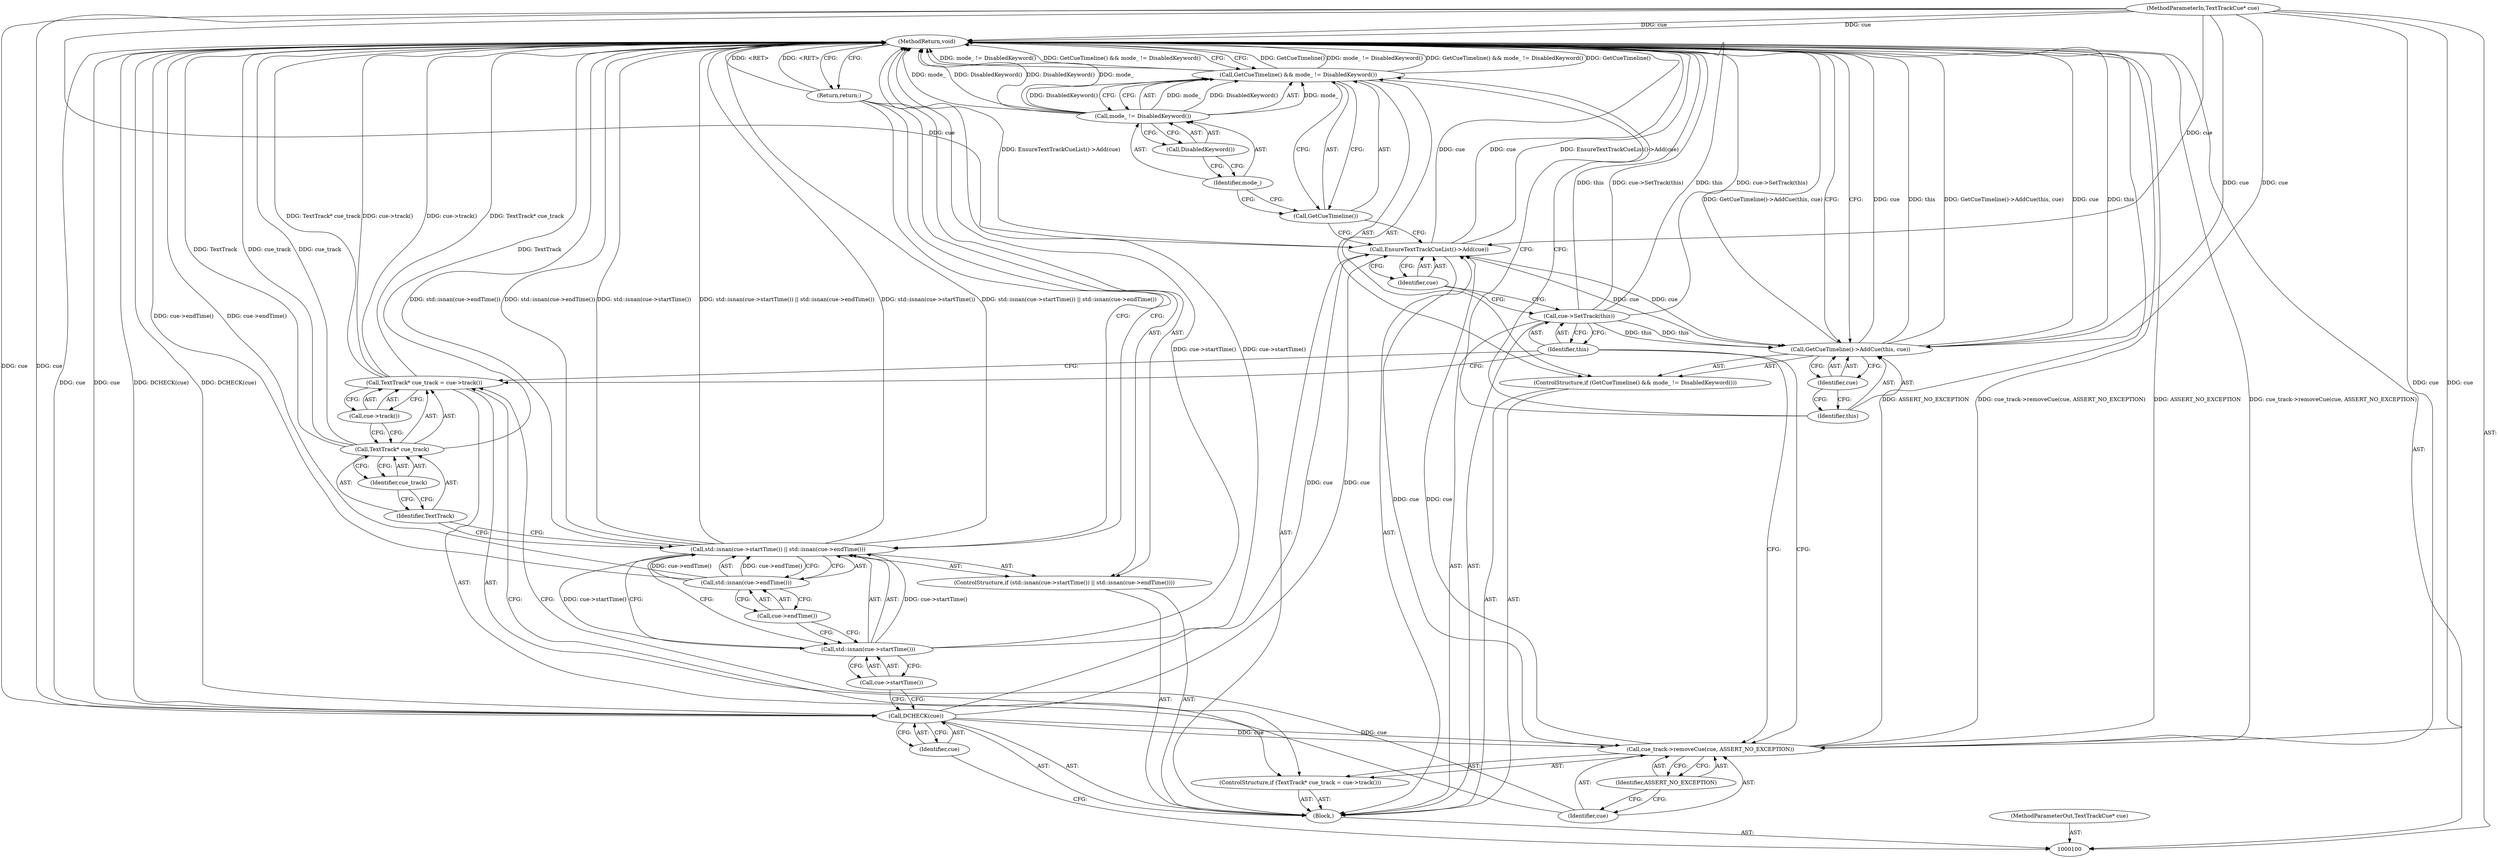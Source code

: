 digraph "0_Chrome_53f1c0f95e568d4b6b184904f98cfde2833c603c_0" {
"1000134" [label="(MethodReturn,void)"];
"1000101" [label="(MethodParameterIn,TextTrackCue* cue)"];
"1000205" [label="(MethodParameterOut,TextTrackCue* cue)"];
"1000102" [label="(Block,)"];
"1000116" [label="(Identifier,cue_track)"];
"1000112" [label="(ControlStructure,if (TextTrack* cue_track = cue->track()))"];
"1000117" [label="(Call,cue->track())"];
"1000113" [label="(Call,TextTrack* cue_track = cue->track())"];
"1000114" [label="(Call,TextTrack* cue_track)"];
"1000115" [label="(Identifier,TextTrack)"];
"1000119" [label="(Identifier,cue)"];
"1000120" [label="(Identifier,ASSERT_NO_EXCEPTION)"];
"1000118" [label="(Call,cue_track->removeCue(cue, ASSERT_NO_EXCEPTION))"];
"1000122" [label="(Identifier,this)"];
"1000121" [label="(Call,cue->SetTrack(this))"];
"1000123" [label="(Call,EnsureTextTrackCueList()->Add(cue))"];
"1000124" [label="(Identifier,cue)"];
"1000125" [label="(ControlStructure,if (GetCueTimeline() && mode_ != DisabledKeyword()))"];
"1000128" [label="(Call,mode_ != DisabledKeyword())"];
"1000129" [label="(Identifier,mode_)"];
"1000130" [label="(Call,DisabledKeyword())"];
"1000126" [label="(Call,GetCueTimeline() && mode_ != DisabledKeyword())"];
"1000127" [label="(Call,GetCueTimeline())"];
"1000132" [label="(Identifier,this)"];
"1000133" [label="(Identifier,cue)"];
"1000131" [label="(Call,GetCueTimeline()->AddCue(this, cue))"];
"1000104" [label="(Identifier,cue)"];
"1000103" [label="(Call,DCHECK(cue))"];
"1000108" [label="(Call,cue->startTime())"];
"1000105" [label="(ControlStructure,if (std::isnan(cue->startTime()) || std::isnan(cue->endTime())))"];
"1000109" [label="(Call,std::isnan(cue->endTime()))"];
"1000110" [label="(Call,cue->endTime())"];
"1000106" [label="(Call,std::isnan(cue->startTime()) || std::isnan(cue->endTime()))"];
"1000107" [label="(Call,std::isnan(cue->startTime()))"];
"1000111" [label="(Return,return;)"];
"1000134" -> "1000100"  [label="AST: "];
"1000134" -> "1000111"  [label="CFG: "];
"1000134" -> "1000131"  [label="CFG: "];
"1000134" -> "1000126"  [label="CFG: "];
"1000111" -> "1000134"  [label="DDG: <RET>"];
"1000113" -> "1000134"  [label="DDG: cue->track()"];
"1000113" -> "1000134"  [label="DDG: TextTrack* cue_track"];
"1000107" -> "1000134"  [label="DDG: cue->startTime()"];
"1000106" -> "1000134"  [label="DDG: std::isnan(cue->startTime())"];
"1000106" -> "1000134"  [label="DDG: std::isnan(cue->startTime()) || std::isnan(cue->endTime())"];
"1000106" -> "1000134"  [label="DDG: std::isnan(cue->endTime())"];
"1000103" -> "1000134"  [label="DDG: cue"];
"1000103" -> "1000134"  [label="DDG: DCHECK(cue)"];
"1000126" -> "1000134"  [label="DDG: GetCueTimeline()"];
"1000126" -> "1000134"  [label="DDG: mode_ != DisabledKeyword()"];
"1000126" -> "1000134"  [label="DDG: GetCueTimeline() && mode_ != DisabledKeyword()"];
"1000118" -> "1000134"  [label="DDG: cue_track->removeCue(cue, ASSERT_NO_EXCEPTION)"];
"1000118" -> "1000134"  [label="DDG: ASSERT_NO_EXCEPTION"];
"1000131" -> "1000134"  [label="DDG: cue"];
"1000131" -> "1000134"  [label="DDG: this"];
"1000131" -> "1000134"  [label="DDG: GetCueTimeline()->AddCue(this, cue)"];
"1000121" -> "1000134"  [label="DDG: this"];
"1000121" -> "1000134"  [label="DDG: cue->SetTrack(this)"];
"1000114" -> "1000134"  [label="DDG: cue_track"];
"1000114" -> "1000134"  [label="DDG: TextTrack"];
"1000128" -> "1000134"  [label="DDG: DisabledKeyword()"];
"1000128" -> "1000134"  [label="DDG: mode_"];
"1000123" -> "1000134"  [label="DDG: EnsureTextTrackCueList()->Add(cue)"];
"1000123" -> "1000134"  [label="DDG: cue"];
"1000101" -> "1000134"  [label="DDG: cue"];
"1000109" -> "1000134"  [label="DDG: cue->endTime()"];
"1000101" -> "1000100"  [label="AST: "];
"1000101" -> "1000134"  [label="DDG: cue"];
"1000101" -> "1000103"  [label="DDG: cue"];
"1000101" -> "1000118"  [label="DDG: cue"];
"1000101" -> "1000123"  [label="DDG: cue"];
"1000101" -> "1000131"  [label="DDG: cue"];
"1000205" -> "1000100"  [label="AST: "];
"1000102" -> "1000100"  [label="AST: "];
"1000103" -> "1000102"  [label="AST: "];
"1000105" -> "1000102"  [label="AST: "];
"1000112" -> "1000102"  [label="AST: "];
"1000121" -> "1000102"  [label="AST: "];
"1000123" -> "1000102"  [label="AST: "];
"1000125" -> "1000102"  [label="AST: "];
"1000116" -> "1000114"  [label="AST: "];
"1000116" -> "1000115"  [label="CFG: "];
"1000114" -> "1000116"  [label="CFG: "];
"1000112" -> "1000102"  [label="AST: "];
"1000113" -> "1000112"  [label="AST: "];
"1000118" -> "1000112"  [label="AST: "];
"1000117" -> "1000113"  [label="AST: "];
"1000117" -> "1000114"  [label="CFG: "];
"1000113" -> "1000117"  [label="CFG: "];
"1000113" -> "1000112"  [label="AST: "];
"1000113" -> "1000117"  [label="CFG: "];
"1000114" -> "1000113"  [label="AST: "];
"1000117" -> "1000113"  [label="AST: "];
"1000119" -> "1000113"  [label="CFG: "];
"1000122" -> "1000113"  [label="CFG: "];
"1000113" -> "1000134"  [label="DDG: cue->track()"];
"1000113" -> "1000134"  [label="DDG: TextTrack* cue_track"];
"1000114" -> "1000113"  [label="AST: "];
"1000114" -> "1000116"  [label="CFG: "];
"1000115" -> "1000114"  [label="AST: "];
"1000116" -> "1000114"  [label="AST: "];
"1000117" -> "1000114"  [label="CFG: "];
"1000114" -> "1000134"  [label="DDG: cue_track"];
"1000114" -> "1000134"  [label="DDG: TextTrack"];
"1000115" -> "1000114"  [label="AST: "];
"1000115" -> "1000106"  [label="CFG: "];
"1000116" -> "1000115"  [label="CFG: "];
"1000119" -> "1000118"  [label="AST: "];
"1000119" -> "1000113"  [label="CFG: "];
"1000120" -> "1000119"  [label="CFG: "];
"1000120" -> "1000118"  [label="AST: "];
"1000120" -> "1000119"  [label="CFG: "];
"1000118" -> "1000120"  [label="CFG: "];
"1000118" -> "1000112"  [label="AST: "];
"1000118" -> "1000120"  [label="CFG: "];
"1000119" -> "1000118"  [label="AST: "];
"1000120" -> "1000118"  [label="AST: "];
"1000122" -> "1000118"  [label="CFG: "];
"1000118" -> "1000134"  [label="DDG: cue_track->removeCue(cue, ASSERT_NO_EXCEPTION)"];
"1000118" -> "1000134"  [label="DDG: ASSERT_NO_EXCEPTION"];
"1000103" -> "1000118"  [label="DDG: cue"];
"1000101" -> "1000118"  [label="DDG: cue"];
"1000118" -> "1000123"  [label="DDG: cue"];
"1000122" -> "1000121"  [label="AST: "];
"1000122" -> "1000118"  [label="CFG: "];
"1000122" -> "1000113"  [label="CFG: "];
"1000121" -> "1000122"  [label="CFG: "];
"1000121" -> "1000102"  [label="AST: "];
"1000121" -> "1000122"  [label="CFG: "];
"1000122" -> "1000121"  [label="AST: "];
"1000124" -> "1000121"  [label="CFG: "];
"1000121" -> "1000134"  [label="DDG: this"];
"1000121" -> "1000134"  [label="DDG: cue->SetTrack(this)"];
"1000121" -> "1000131"  [label="DDG: this"];
"1000123" -> "1000102"  [label="AST: "];
"1000123" -> "1000124"  [label="CFG: "];
"1000124" -> "1000123"  [label="AST: "];
"1000127" -> "1000123"  [label="CFG: "];
"1000123" -> "1000134"  [label="DDG: EnsureTextTrackCueList()->Add(cue)"];
"1000123" -> "1000134"  [label="DDG: cue"];
"1000103" -> "1000123"  [label="DDG: cue"];
"1000118" -> "1000123"  [label="DDG: cue"];
"1000101" -> "1000123"  [label="DDG: cue"];
"1000123" -> "1000131"  [label="DDG: cue"];
"1000124" -> "1000123"  [label="AST: "];
"1000124" -> "1000121"  [label="CFG: "];
"1000123" -> "1000124"  [label="CFG: "];
"1000125" -> "1000102"  [label="AST: "];
"1000126" -> "1000125"  [label="AST: "];
"1000131" -> "1000125"  [label="AST: "];
"1000128" -> "1000126"  [label="AST: "];
"1000128" -> "1000130"  [label="CFG: "];
"1000129" -> "1000128"  [label="AST: "];
"1000130" -> "1000128"  [label="AST: "];
"1000126" -> "1000128"  [label="CFG: "];
"1000128" -> "1000134"  [label="DDG: DisabledKeyword()"];
"1000128" -> "1000134"  [label="DDG: mode_"];
"1000128" -> "1000126"  [label="DDG: mode_"];
"1000128" -> "1000126"  [label="DDG: DisabledKeyword()"];
"1000129" -> "1000128"  [label="AST: "];
"1000129" -> "1000127"  [label="CFG: "];
"1000130" -> "1000129"  [label="CFG: "];
"1000130" -> "1000128"  [label="AST: "];
"1000130" -> "1000129"  [label="CFG: "];
"1000128" -> "1000130"  [label="CFG: "];
"1000126" -> "1000125"  [label="AST: "];
"1000126" -> "1000127"  [label="CFG: "];
"1000126" -> "1000128"  [label="CFG: "];
"1000127" -> "1000126"  [label="AST: "];
"1000128" -> "1000126"  [label="AST: "];
"1000132" -> "1000126"  [label="CFG: "];
"1000134" -> "1000126"  [label="CFG: "];
"1000126" -> "1000134"  [label="DDG: GetCueTimeline()"];
"1000126" -> "1000134"  [label="DDG: mode_ != DisabledKeyword()"];
"1000126" -> "1000134"  [label="DDG: GetCueTimeline() && mode_ != DisabledKeyword()"];
"1000128" -> "1000126"  [label="DDG: mode_"];
"1000128" -> "1000126"  [label="DDG: DisabledKeyword()"];
"1000127" -> "1000126"  [label="AST: "];
"1000127" -> "1000123"  [label="CFG: "];
"1000129" -> "1000127"  [label="CFG: "];
"1000126" -> "1000127"  [label="CFG: "];
"1000132" -> "1000131"  [label="AST: "];
"1000132" -> "1000126"  [label="CFG: "];
"1000133" -> "1000132"  [label="CFG: "];
"1000133" -> "1000131"  [label="AST: "];
"1000133" -> "1000132"  [label="CFG: "];
"1000131" -> "1000133"  [label="CFG: "];
"1000131" -> "1000125"  [label="AST: "];
"1000131" -> "1000133"  [label="CFG: "];
"1000132" -> "1000131"  [label="AST: "];
"1000133" -> "1000131"  [label="AST: "];
"1000134" -> "1000131"  [label="CFG: "];
"1000131" -> "1000134"  [label="DDG: cue"];
"1000131" -> "1000134"  [label="DDG: this"];
"1000131" -> "1000134"  [label="DDG: GetCueTimeline()->AddCue(this, cue)"];
"1000121" -> "1000131"  [label="DDG: this"];
"1000123" -> "1000131"  [label="DDG: cue"];
"1000101" -> "1000131"  [label="DDG: cue"];
"1000104" -> "1000103"  [label="AST: "];
"1000104" -> "1000100"  [label="CFG: "];
"1000103" -> "1000104"  [label="CFG: "];
"1000103" -> "1000102"  [label="AST: "];
"1000103" -> "1000104"  [label="CFG: "];
"1000104" -> "1000103"  [label="AST: "];
"1000108" -> "1000103"  [label="CFG: "];
"1000103" -> "1000134"  [label="DDG: cue"];
"1000103" -> "1000134"  [label="DDG: DCHECK(cue)"];
"1000101" -> "1000103"  [label="DDG: cue"];
"1000103" -> "1000118"  [label="DDG: cue"];
"1000103" -> "1000123"  [label="DDG: cue"];
"1000108" -> "1000107"  [label="AST: "];
"1000108" -> "1000103"  [label="CFG: "];
"1000107" -> "1000108"  [label="CFG: "];
"1000105" -> "1000102"  [label="AST: "];
"1000106" -> "1000105"  [label="AST: "];
"1000111" -> "1000105"  [label="AST: "];
"1000109" -> "1000106"  [label="AST: "];
"1000109" -> "1000110"  [label="CFG: "];
"1000110" -> "1000109"  [label="AST: "];
"1000106" -> "1000109"  [label="CFG: "];
"1000109" -> "1000134"  [label="DDG: cue->endTime()"];
"1000109" -> "1000106"  [label="DDG: cue->endTime()"];
"1000110" -> "1000109"  [label="AST: "];
"1000110" -> "1000107"  [label="CFG: "];
"1000109" -> "1000110"  [label="CFG: "];
"1000106" -> "1000105"  [label="AST: "];
"1000106" -> "1000107"  [label="CFG: "];
"1000106" -> "1000109"  [label="CFG: "];
"1000107" -> "1000106"  [label="AST: "];
"1000109" -> "1000106"  [label="AST: "];
"1000111" -> "1000106"  [label="CFG: "];
"1000115" -> "1000106"  [label="CFG: "];
"1000106" -> "1000134"  [label="DDG: std::isnan(cue->startTime())"];
"1000106" -> "1000134"  [label="DDG: std::isnan(cue->startTime()) || std::isnan(cue->endTime())"];
"1000106" -> "1000134"  [label="DDG: std::isnan(cue->endTime())"];
"1000107" -> "1000106"  [label="DDG: cue->startTime()"];
"1000109" -> "1000106"  [label="DDG: cue->endTime()"];
"1000107" -> "1000106"  [label="AST: "];
"1000107" -> "1000108"  [label="CFG: "];
"1000108" -> "1000107"  [label="AST: "];
"1000110" -> "1000107"  [label="CFG: "];
"1000106" -> "1000107"  [label="CFG: "];
"1000107" -> "1000134"  [label="DDG: cue->startTime()"];
"1000107" -> "1000106"  [label="DDG: cue->startTime()"];
"1000111" -> "1000105"  [label="AST: "];
"1000111" -> "1000106"  [label="CFG: "];
"1000134" -> "1000111"  [label="CFG: "];
"1000111" -> "1000134"  [label="DDG: <RET>"];
}
